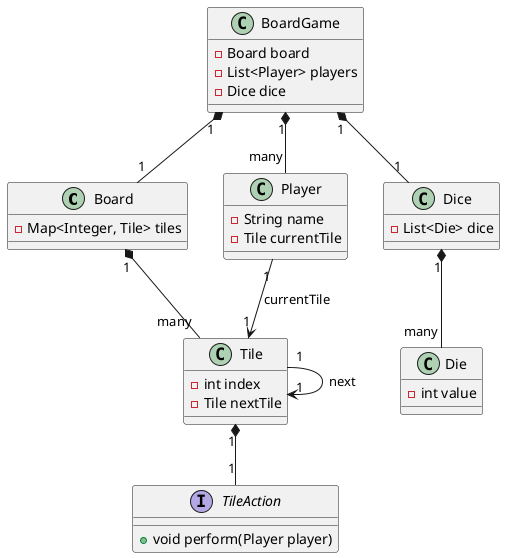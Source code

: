 @startuml
class Board {
    - Map<Integer, Tile> tiles
}

class Tile {
    - int index
    - Tile nextTile
}

class Player {
    - String name
    - Tile currentTile
}

class Dice {
    - List<Die> dice
}

class Die {
    - int value
}

interface TileAction {
    + void perform(Player player)
}

class BoardGame {
    - Board board
    - List<Player> players
    - Dice dice
}

Board "1" *-- "many" Tile
Tile "1" --> "1" Tile : next
Player "1" --> "1" Tile : currentTile
BoardGame "1" *-- "1" Board
BoardGame "1" *-- "many" Player
BoardGame "1" *-- "1" Dice
Dice "1" *-- "many" Die
Tile "1" *-- "1" TileAction
@enduml